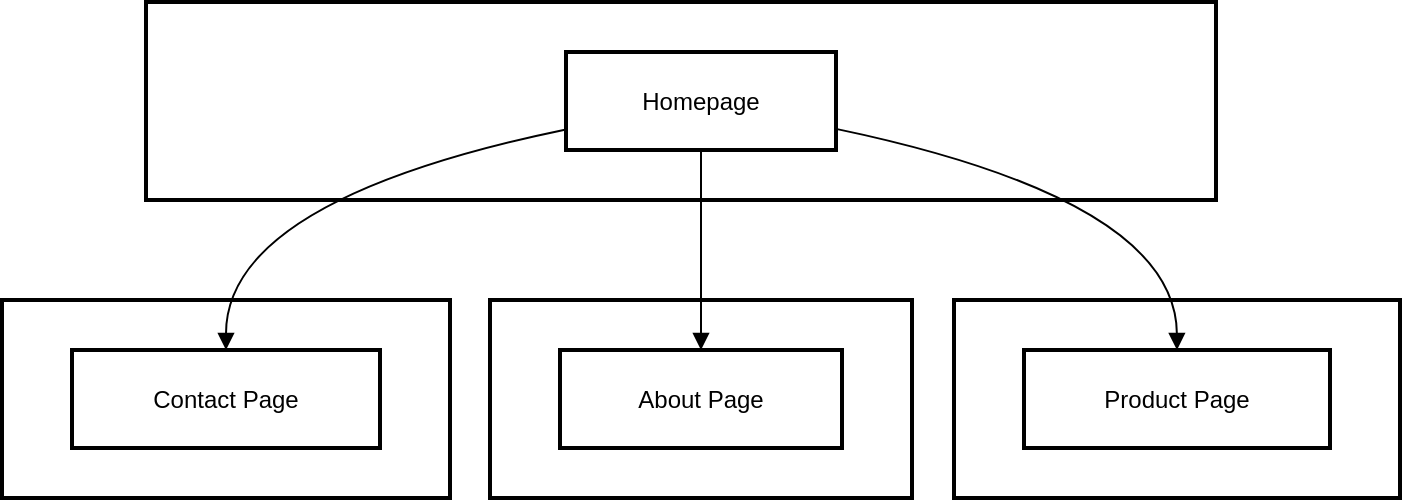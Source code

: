 <mxfile version="25.0.3">
  <diagram name="Page-1" id="yF4YpV8rjHWGAs957Mrj">
    <mxGraphModel>
      <root>
        <mxCell id="0" />
        <mxCell id="1" parent="0" />
        <mxCell id="2" value="Contact Page" style="whiteSpace=wrap;strokeWidth=2;" vertex="1" parent="1">
          <mxGeometry x="8" y="157" width="224" height="99" as="geometry" />
        </mxCell>
        <mxCell id="3" value="About Page" style="whiteSpace=wrap;strokeWidth=2;" vertex="1" parent="1">
          <mxGeometry x="252" y="157" width="211" height="99" as="geometry" />
        </mxCell>
        <mxCell id="4" value="Product Page" style="whiteSpace=wrap;strokeWidth=2;" vertex="1" parent="1">
          <mxGeometry x="484" y="157" width="223" height="99" as="geometry" />
        </mxCell>
        <mxCell id="5" value="Home Page" style="whiteSpace=wrap;strokeWidth=2;" vertex="1" parent="1">
          <mxGeometry x="80" y="8" width="535" height="99" as="geometry" />
        </mxCell>
        <mxCell id="6" value="Homepage" style="whiteSpace=wrap;strokeWidth=2;" vertex="1" parent="1">
          <mxGeometry x="290" y="33" width="135" height="49" as="geometry" />
        </mxCell>
        <mxCell id="7" value="Product Page" style="whiteSpace=wrap;strokeWidth=2;" vertex="1" parent="1">
          <mxGeometry x="519" y="182" width="153" height="49" as="geometry" />
        </mxCell>
        <mxCell id="8" value="About Page" style="whiteSpace=wrap;strokeWidth=2;" vertex="1" parent="1">
          <mxGeometry x="287" y="182" width="141" height="49" as="geometry" />
        </mxCell>
        <mxCell id="9" value="Contact Page" style="whiteSpace=wrap;strokeWidth=2;" vertex="1" parent="1">
          <mxGeometry x="43" y="182" width="154" height="49" as="geometry" />
        </mxCell>
        <mxCell id="10" value="" style="curved=1;startArrow=none;endArrow=block;exitX=1.01;exitY=0.79;entryX=0.5;entryY=0;" edge="1" parent="1" source="6" target="7">
          <mxGeometry relative="1" as="geometry">
            <Array as="points">
              <mxPoint x="595" y="107" />
            </Array>
          </mxGeometry>
        </mxCell>
        <mxCell id="11" value="" style="curved=1;startArrow=none;endArrow=block;exitX=0.5;exitY=1;entryX=0.5;entryY=0;" edge="1" parent="1" source="6" target="8">
          <mxGeometry relative="1" as="geometry">
            <Array as="points" />
          </mxGeometry>
        </mxCell>
        <mxCell id="12" value="" style="curved=1;startArrow=none;endArrow=block;exitX=0;exitY=0.79;entryX=0.5;entryY=0;" edge="1" parent="1" source="6" target="9">
          <mxGeometry relative="1" as="geometry">
            <Array as="points">
              <mxPoint x="120" y="107" />
            </Array>
          </mxGeometry>
        </mxCell>
      </root>
    </mxGraphModel>
  </diagram>
</mxfile>
